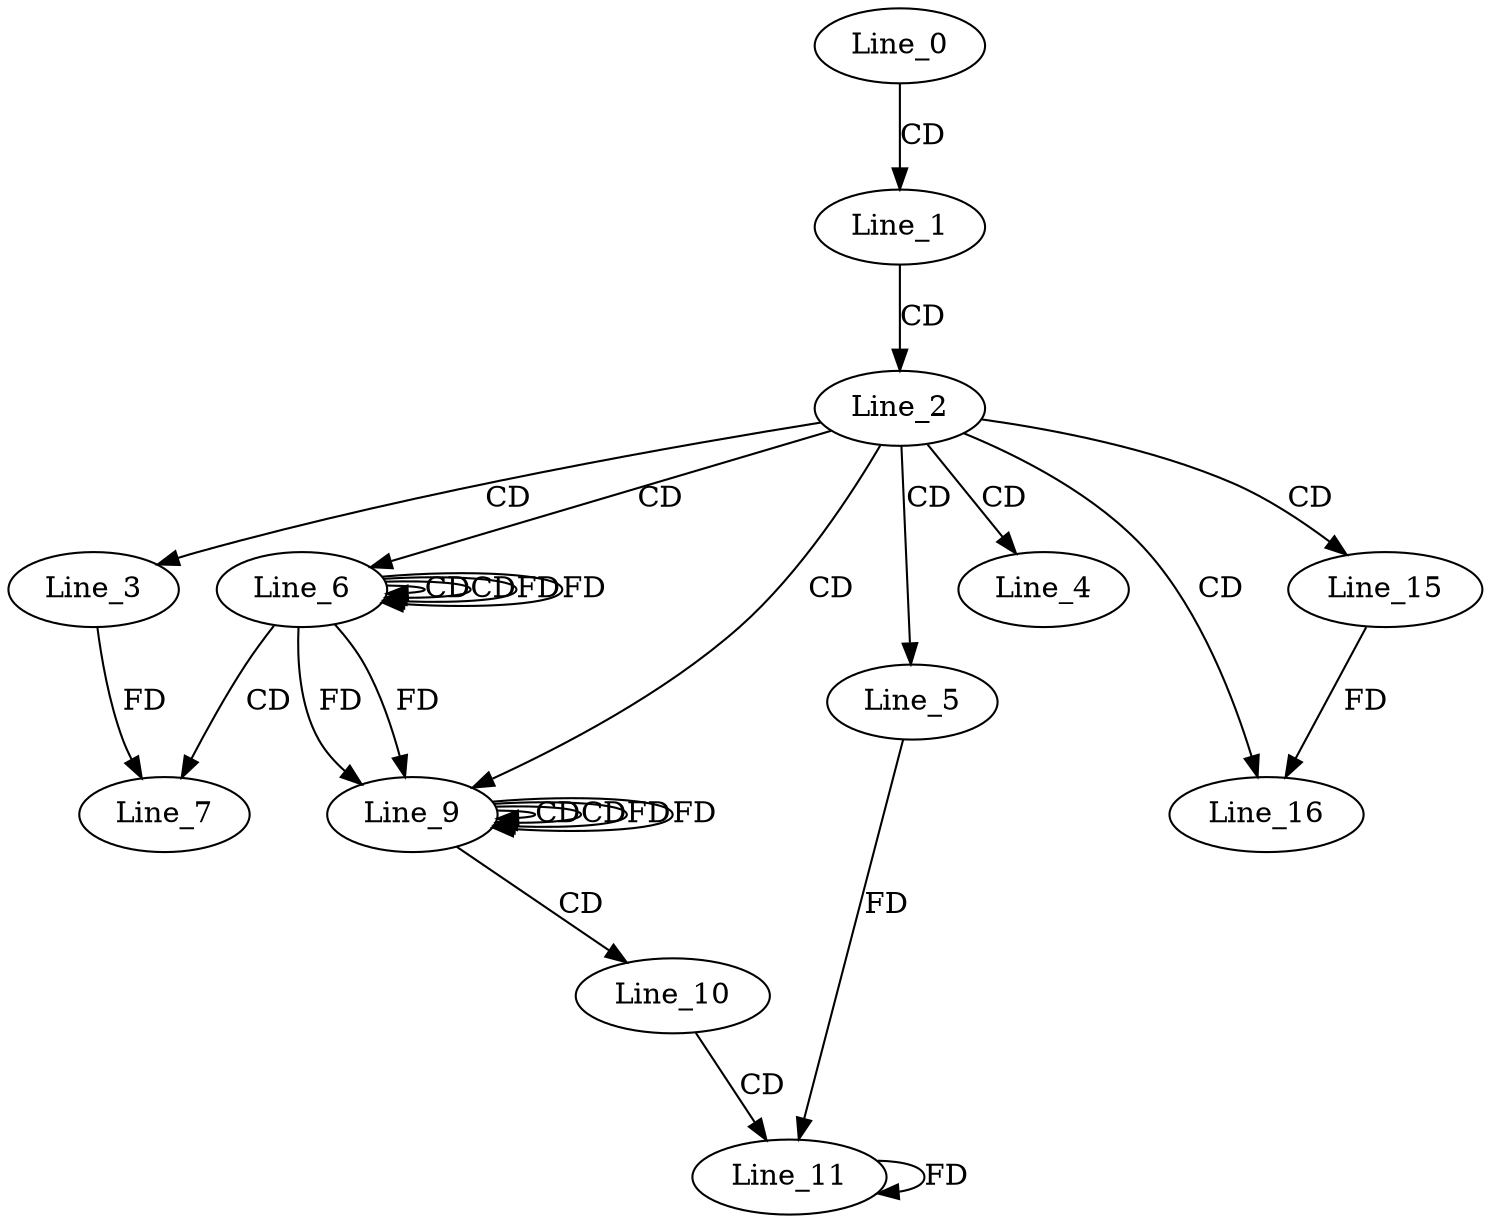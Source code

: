 digraph G {
  Line_0;
  Line_1;
  Line_2;
  Line_3;
  Line_4;
  Line_5;
  Line_6;
  Line_6;
  Line_6;
  Line_7;
  Line_7;
  Line_9;
  Line_9;
  Line_9;
  Line_10;
  Line_11;
  Line_15;
  Line_16;
  Line_0 -> Line_1 [ label="CD" ];
  Line_1 -> Line_2 [ label="CD" ];
  Line_2 -> Line_3 [ label="CD" ];
  Line_2 -> Line_4 [ label="CD" ];
  Line_2 -> Line_5 [ label="CD" ];
  Line_2 -> Line_6 [ label="CD" ];
  Line_6 -> Line_6 [ label="CD" ];
  Line_6 -> Line_6 [ label="CD" ];
  Line_6 -> Line_6 [ label="FD" ];
  Line_6 -> Line_7 [ label="CD" ];
  Line_3 -> Line_7 [ label="FD" ];
  Line_2 -> Line_9 [ label="CD" ];
  Line_9 -> Line_9 [ label="CD" ];
  Line_6 -> Line_9 [ label="FD" ];
  Line_9 -> Line_9 [ label="CD" ];
  Line_9 -> Line_9 [ label="FD" ];
  Line_6 -> Line_9 [ label="FD" ];
  Line_9 -> Line_10 [ label="CD" ];
  Line_10 -> Line_11 [ label="CD" ];
  Line_11 -> Line_11 [ label="FD" ];
  Line_5 -> Line_11 [ label="FD" ];
  Line_2 -> Line_15 [ label="CD" ];
  Line_2 -> Line_16 [ label="CD" ];
  Line_15 -> Line_16 [ label="FD" ];
  Line_6 -> Line_6 [ label="FD" ];
  Line_9 -> Line_9 [ label="FD" ];
}
